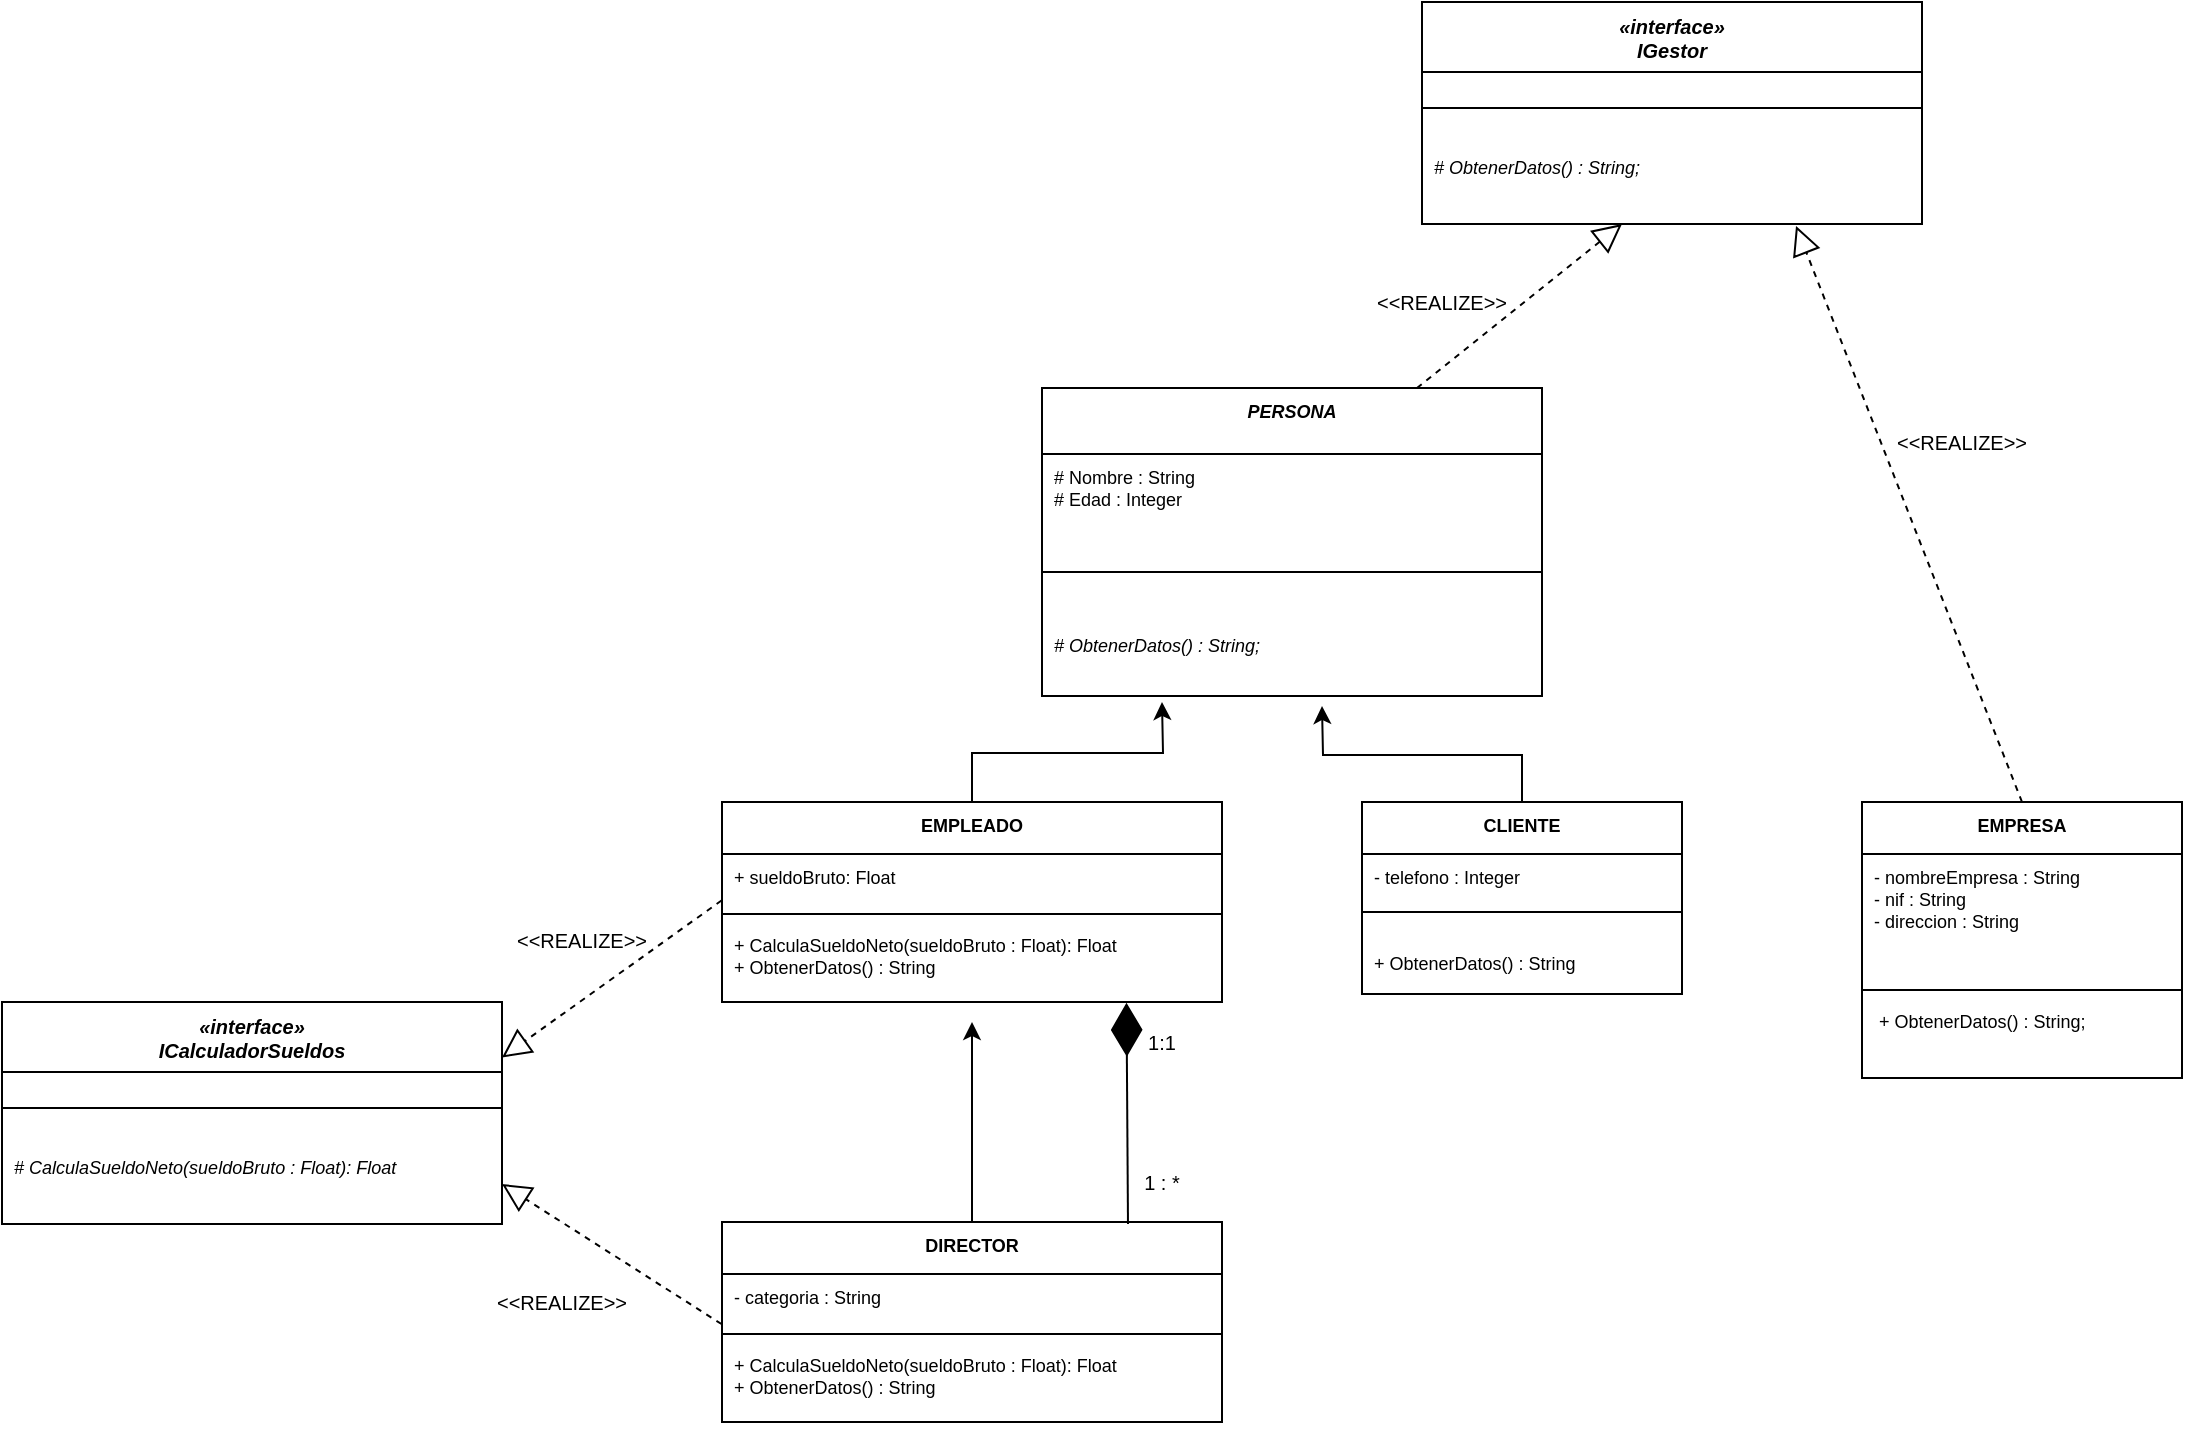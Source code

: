 <mxfile version="12.5.3" type="device"><diagram id="GBPKxiM77BmG1CL8lpQi" name="Page-1"><mxGraphModel dx="2577" dy="1594" grid="1" gridSize="10" guides="1" tooltips="1" connect="1" arrows="1" fold="1" page="1" pageScale="1" pageWidth="827" pageHeight="1169" math="0" shadow="0"><root><mxCell id="0"/><mxCell id="1" parent="0"/><mxCell id="RS5ya73VScF_5bANbgHo-1" value="EMPRESA" style="swimlane;fontStyle=1;align=center;verticalAlign=top;childLayout=stackLayout;horizontal=1;startSize=26;horizontalStack=0;resizeParent=1;resizeParentMax=0;resizeLast=0;collapsible=1;marginBottom=0;fontSize=9;" vertex="1" parent="1"><mxGeometry x="-20" y="130" width="160" height="138" as="geometry"/></mxCell><mxCell id="RS5ya73VScF_5bANbgHo-2" value="- nombreEmpresa : String&#10;- nif : String&#10;- direccion : String" style="text;strokeColor=none;fillColor=none;align=left;verticalAlign=top;spacingLeft=4;spacingRight=4;overflow=hidden;rotatable=0;points=[[0,0.5],[1,0.5]];portConstraint=eastwest;fontSize=9;" vertex="1" parent="RS5ya73VScF_5bANbgHo-1"><mxGeometry y="26" width="160" height="64" as="geometry"/></mxCell><mxCell id="RS5ya73VScF_5bANbgHo-3" value="" style="line;strokeWidth=1;fillColor=none;align=left;verticalAlign=middle;spacingTop=-1;spacingLeft=3;spacingRight=3;rotatable=0;labelPosition=right;points=[];portConstraint=eastwest;fontSize=9;" vertex="1" parent="RS5ya73VScF_5bANbgHo-1"><mxGeometry y="90" width="160" height="8" as="geometry"/></mxCell><mxCell id="RS5ya73VScF_5bANbgHo-52" value=" + ObtenerDatos() : String;" style="text;strokeColor=none;fillColor=none;align=left;verticalAlign=top;spacingLeft=4;spacingRight=4;overflow=hidden;rotatable=0;points=[[0,0.5],[1,0.5]];portConstraint=eastwest;fontSize=9;fontStyle=0" vertex="1" parent="RS5ya73VScF_5bANbgHo-1"><mxGeometry y="98" width="160" height="40" as="geometry"/></mxCell><mxCell id="RS5ya73VScF_5bANbgHo-5" value="PERSONA" style="swimlane;fontStyle=3;align=center;verticalAlign=top;childLayout=stackLayout;horizontal=1;startSize=33;horizontalStack=0;resizeParent=1;resizeParentMax=0;resizeLast=0;collapsible=1;marginBottom=0;fontSize=9;" vertex="1" parent="1"><mxGeometry x="-430" y="-77" width="250" height="154" as="geometry"/></mxCell><mxCell id="RS5ya73VScF_5bANbgHo-6" value="# Nombre : String&#10;# Edad : Integer" style="text;strokeColor=none;fillColor=none;align=left;verticalAlign=top;spacingLeft=4;spacingRight=4;overflow=hidden;rotatable=0;points=[[0,0.5],[1,0.5]];portConstraint=eastwest;fontSize=9;" vertex="1" parent="RS5ya73VScF_5bANbgHo-5"><mxGeometry y="33" width="250" height="34" as="geometry"/></mxCell><mxCell id="RS5ya73VScF_5bANbgHo-7" value="" style="line;strokeWidth=1;fillColor=none;align=left;verticalAlign=middle;spacingTop=-1;spacingLeft=3;spacingRight=3;rotatable=0;labelPosition=right;points=[];portConstraint=eastwest;fontSize=9;" vertex="1" parent="RS5ya73VScF_5bANbgHo-5"><mxGeometry y="67" width="250" height="50" as="geometry"/></mxCell><mxCell id="RS5ya73VScF_5bANbgHo-53" value="# ObtenerDatos() : String;" style="text;strokeColor=none;fillColor=none;align=left;verticalAlign=top;spacingLeft=4;spacingRight=4;overflow=hidden;rotatable=0;points=[[0,0.5],[1,0.5]];portConstraint=eastwest;fontSize=9;fontStyle=2" vertex="1" parent="RS5ya73VScF_5bANbgHo-5"><mxGeometry y="117" width="250" height="37" as="geometry"/></mxCell><mxCell id="RS5ya73VScF_5bANbgHo-62" style="edgeStyle=orthogonalEdgeStyle;rounded=0;orthogonalLoop=1;jettySize=auto;html=1;exitX=0.5;exitY=0;exitDx=0;exitDy=0;fontSize=10;" edge="1" parent="1" source="RS5ya73VScF_5bANbgHo-9"><mxGeometry relative="1" as="geometry"><mxPoint x="-370" y="80" as="targetPoint"/></mxGeometry></mxCell><mxCell id="RS5ya73VScF_5bANbgHo-9" value="EMPLEADO" style="swimlane;fontStyle=1;align=center;verticalAlign=top;childLayout=stackLayout;horizontal=1;startSize=26;horizontalStack=0;resizeParent=1;resizeParentMax=0;resizeLast=0;collapsible=1;marginBottom=0;fontSize=9;" vertex="1" parent="1"><mxGeometry x="-590" y="130" width="250" height="100" as="geometry"/></mxCell><mxCell id="RS5ya73VScF_5bANbgHo-10" value="+ sueldoBruto: Float" style="text;strokeColor=none;fillColor=none;align=left;verticalAlign=top;spacingLeft=4;spacingRight=4;overflow=hidden;rotatable=0;points=[[0,0.5],[1,0.5]];portConstraint=eastwest;fontSize=9;" vertex="1" parent="RS5ya73VScF_5bANbgHo-9"><mxGeometry y="26" width="250" height="26" as="geometry"/></mxCell><mxCell id="RS5ya73VScF_5bANbgHo-11" value="" style="line;strokeWidth=1;fillColor=none;align=left;verticalAlign=middle;spacingTop=-1;spacingLeft=3;spacingRight=3;rotatable=0;labelPosition=right;points=[];portConstraint=eastwest;fontSize=9;" vertex="1" parent="RS5ya73VScF_5bANbgHo-9"><mxGeometry y="52" width="250" height="8" as="geometry"/></mxCell><mxCell id="RS5ya73VScF_5bANbgHo-12" value="+ CalculaSueldoNeto(sueldoBruto : Float): Float &#10;+ ObtenerDatos() : String" style="text;strokeColor=none;fillColor=none;align=left;verticalAlign=top;spacingLeft=4;spacingRight=4;overflow=hidden;rotatable=0;points=[[0,0.5],[1,0.5]];portConstraint=eastwest;fontSize=9;" vertex="1" parent="RS5ya73VScF_5bANbgHo-9"><mxGeometry y="60" width="250" height="40" as="geometry"/></mxCell><mxCell id="RS5ya73VScF_5bANbgHo-63" style="edgeStyle=orthogonalEdgeStyle;rounded=0;orthogonalLoop=1;jettySize=auto;html=1;exitX=0.5;exitY=0;exitDx=0;exitDy=0;fontSize=10;" edge="1" parent="1" source="RS5ya73VScF_5bANbgHo-13"><mxGeometry relative="1" as="geometry"><mxPoint x="-290" y="82" as="targetPoint"/></mxGeometry></mxCell><mxCell id="RS5ya73VScF_5bANbgHo-13" value="CLIENTE" style="swimlane;fontStyle=1;align=center;verticalAlign=top;childLayout=stackLayout;horizontal=1;startSize=26;horizontalStack=0;resizeParent=1;resizeParentMax=0;resizeLast=0;collapsible=1;marginBottom=0;fontSize=9;" vertex="1" parent="1"><mxGeometry x="-270" y="130" width="160" height="96" as="geometry"/></mxCell><mxCell id="RS5ya73VScF_5bANbgHo-14" value="- telefono : Integer" style="text;strokeColor=none;fillColor=none;align=left;verticalAlign=top;spacingLeft=4;spacingRight=4;overflow=hidden;rotatable=0;points=[[0,0.5],[1,0.5]];portConstraint=eastwest;fontSize=9;" vertex="1" parent="RS5ya73VScF_5bANbgHo-13"><mxGeometry y="26" width="160" height="26" as="geometry"/></mxCell><mxCell id="RS5ya73VScF_5bANbgHo-15" value="" style="line;strokeWidth=1;fillColor=none;align=left;verticalAlign=middle;spacingTop=-1;spacingLeft=3;spacingRight=3;rotatable=0;labelPosition=right;points=[];portConstraint=eastwest;fontSize=9;" vertex="1" parent="RS5ya73VScF_5bANbgHo-13"><mxGeometry y="52" width="160" height="6" as="geometry"/></mxCell><mxCell id="RS5ya73VScF_5bANbgHo-56" value=" &#10;+ ObtenerDatos() : String" style="text;strokeColor=none;fillColor=none;align=left;verticalAlign=top;spacingLeft=4;spacingRight=4;overflow=hidden;rotatable=0;points=[[0,0.5],[1,0.5]];portConstraint=eastwest;fontSize=9;" vertex="1" parent="RS5ya73VScF_5bANbgHo-13"><mxGeometry y="58" width="160" height="38" as="geometry"/></mxCell><mxCell id="RS5ya73VScF_5bANbgHo-64" style="edgeStyle=orthogonalEdgeStyle;rounded=0;orthogonalLoop=1;jettySize=auto;html=1;exitX=0.5;exitY=0;exitDx=0;exitDy=0;fontSize=10;" edge="1" parent="1" source="RS5ya73VScF_5bANbgHo-30"><mxGeometry relative="1" as="geometry"><mxPoint x="-465" y="240" as="targetPoint"/></mxGeometry></mxCell><mxCell id="RS5ya73VScF_5bANbgHo-30" value="DIRECTOR" style="swimlane;fontStyle=1;align=center;verticalAlign=top;childLayout=stackLayout;horizontal=1;startSize=26;horizontalStack=0;resizeParent=1;resizeParentMax=0;resizeLast=0;collapsible=1;marginBottom=0;fontSize=9;" vertex="1" parent="1"><mxGeometry x="-590" y="340" width="250" height="100" as="geometry"/></mxCell><mxCell id="RS5ya73VScF_5bANbgHo-31" value="- categoria : String" style="text;strokeColor=none;fillColor=none;align=left;verticalAlign=top;spacingLeft=4;spacingRight=4;overflow=hidden;rotatable=0;points=[[0,0.5],[1,0.5]];portConstraint=eastwest;fontSize=9;" vertex="1" parent="RS5ya73VScF_5bANbgHo-30"><mxGeometry y="26" width="250" height="26" as="geometry"/></mxCell><mxCell id="RS5ya73VScF_5bANbgHo-32" value="" style="line;strokeWidth=1;fillColor=none;align=left;verticalAlign=middle;spacingTop=-1;spacingLeft=3;spacingRight=3;rotatable=0;labelPosition=right;points=[];portConstraint=eastwest;fontSize=9;" vertex="1" parent="RS5ya73VScF_5bANbgHo-30"><mxGeometry y="52" width="250" height="8" as="geometry"/></mxCell><mxCell id="RS5ya73VScF_5bANbgHo-57" value="+ CalculaSueldoNeto(sueldoBruto : Float): Float &#10;+ ObtenerDatos() : String" style="text;strokeColor=none;fillColor=none;align=left;verticalAlign=top;spacingLeft=4;spacingRight=4;overflow=hidden;rotatable=0;points=[[0,0.5],[1,0.5]];portConstraint=eastwest;fontSize=9;" vertex="1" parent="RS5ya73VScF_5bANbgHo-30"><mxGeometry y="60" width="250" height="40" as="geometry"/></mxCell><mxCell id="RS5ya73VScF_5bANbgHo-47" value="«interface»&#10;IGestor" style="swimlane;fontStyle=3;align=center;verticalAlign=top;childLayout=stackLayout;horizontal=1;startSize=35;horizontalStack=0;resizeParent=1;resizeParentMax=0;resizeLast=0;collapsible=1;marginBottom=0;fontSize=10;" vertex="1" parent="1"><mxGeometry x="-240" y="-270" width="250" height="111" as="geometry"/></mxCell><mxCell id="RS5ya73VScF_5bANbgHo-49" value="" style="line;strokeWidth=1;fillColor=none;align=left;verticalAlign=middle;spacingTop=-1;spacingLeft=3;spacingRight=3;rotatable=0;labelPosition=right;points=[];portConstraint=eastwest;fontSize=9;" vertex="1" parent="RS5ya73VScF_5bANbgHo-47"><mxGeometry y="35" width="250" height="36" as="geometry"/></mxCell><mxCell id="RS5ya73VScF_5bANbgHo-50" value="# ObtenerDatos() : String;" style="text;strokeColor=none;fillColor=none;align=left;verticalAlign=top;spacingLeft=4;spacingRight=4;overflow=hidden;rotatable=0;points=[[0,0.5],[1,0.5]];portConstraint=eastwest;fontSize=9;fontStyle=2" vertex="1" parent="RS5ya73VScF_5bANbgHo-47"><mxGeometry y="71" width="250" height="40" as="geometry"/></mxCell><mxCell id="RS5ya73VScF_5bANbgHo-58" value="«interface»&#10;ICalculadorSueldos" style="swimlane;fontStyle=3;align=center;verticalAlign=top;childLayout=stackLayout;horizontal=1;startSize=35;horizontalStack=0;resizeParent=1;resizeParentMax=0;resizeLast=0;collapsible=1;marginBottom=0;fontSize=10;" vertex="1" parent="1"><mxGeometry x="-950" y="230" width="250" height="111" as="geometry"/></mxCell><mxCell id="RS5ya73VScF_5bANbgHo-59" value="" style="line;strokeWidth=1;fillColor=none;align=left;verticalAlign=middle;spacingTop=-1;spacingLeft=3;spacingRight=3;rotatable=0;labelPosition=right;points=[];portConstraint=eastwest;fontSize=9;" vertex="1" parent="RS5ya73VScF_5bANbgHo-58"><mxGeometry y="35" width="250" height="36" as="geometry"/></mxCell><mxCell id="RS5ya73VScF_5bANbgHo-60" value="# CalculaSueldoNeto(sueldoBruto : Float): Float " style="text;strokeColor=none;fillColor=none;align=left;verticalAlign=top;spacingLeft=4;spacingRight=4;overflow=hidden;rotatable=0;points=[[0,0.5],[1,0.5]];portConstraint=eastwest;fontSize=9;fontStyle=2" vertex="1" parent="RS5ya73VScF_5bANbgHo-58"><mxGeometry y="71" width="250" height="40" as="geometry"/></mxCell><mxCell id="RS5ya73VScF_5bANbgHo-65" value="" style="endArrow=block;dashed=1;endFill=0;endSize=12;html=1;fontSize=10;entryX=1;entryY=0.5;entryDx=0;entryDy=0;exitX=-0.001;exitY=0.962;exitDx=0;exitDy=0;exitPerimeter=0;" edge="1" parent="1" source="RS5ya73VScF_5bANbgHo-31" target="RS5ya73VScF_5bANbgHo-60"><mxGeometry width="160" relative="1" as="geometry"><mxPoint x="-950" y="460" as="sourcePoint"/><mxPoint x="-790" y="460" as="targetPoint"/></mxGeometry></mxCell><mxCell id="RS5ya73VScF_5bANbgHo-66" value="" style="endArrow=block;dashed=1;endFill=0;endSize=12;html=1;fontSize=10;entryX=1;entryY=0.25;entryDx=0;entryDy=0;exitX=-0.001;exitY=0.894;exitDx=0;exitDy=0;exitPerimeter=0;" edge="1" parent="1" source="RS5ya73VScF_5bANbgHo-10" target="RS5ya73VScF_5bANbgHo-58"><mxGeometry width="160" relative="1" as="geometry"><mxPoint x="-950" y="460" as="sourcePoint"/><mxPoint x="-790" y="460" as="targetPoint"/></mxGeometry></mxCell><mxCell id="RS5ya73VScF_5bANbgHo-68" value="&amp;lt;&amp;lt;REALIZE&amp;gt;&amp;gt;" style="text;html=1;strokeColor=none;fillColor=none;align=center;verticalAlign=middle;whiteSpace=wrap;rounded=0;fontSize=10;" vertex="1" parent="1"><mxGeometry x="-680" y="189" width="40" height="20" as="geometry"/></mxCell><mxCell id="RS5ya73VScF_5bANbgHo-69" value="&amp;lt;&amp;lt;REALIZE&amp;gt;&amp;gt;" style="text;html=1;strokeColor=none;fillColor=none;align=center;verticalAlign=middle;whiteSpace=wrap;rounded=0;fontSize=10;" vertex="1" parent="1"><mxGeometry x="-690" y="370" width="40" height="20" as="geometry"/></mxCell><mxCell id="RS5ya73VScF_5bANbgHo-70" value="1:1" style="text;html=1;strokeColor=none;fillColor=none;align=center;verticalAlign=middle;whiteSpace=wrap;rounded=0;fontSize=10;" vertex="1" parent="1"><mxGeometry x="-390" y="240" width="40" height="20" as="geometry"/></mxCell><mxCell id="RS5ya73VScF_5bANbgHo-71" value="1 : *" style="text;html=1;strokeColor=none;fillColor=none;align=center;verticalAlign=middle;whiteSpace=wrap;rounded=0;fontSize=10;" vertex="1" parent="1"><mxGeometry x="-390" y="310" width="40" height="20" as="geometry"/></mxCell><mxCell id="RS5ya73VScF_5bANbgHo-74" value="" style="endArrow=block;dashed=1;endFill=0;endSize=12;html=1;fontSize=10;entryX=0.748;entryY=1.025;entryDx=0;entryDy=0;entryPerimeter=0;exitX=0.5;exitY=0;exitDx=0;exitDy=0;" edge="1" parent="1" source="RS5ya73VScF_5bANbgHo-1" target="RS5ya73VScF_5bANbgHo-50"><mxGeometry width="160" relative="1" as="geometry"><mxPoint x="-490" y="460" as="sourcePoint"/><mxPoint x="-330" y="460" as="targetPoint"/></mxGeometry></mxCell><mxCell id="RS5ya73VScF_5bANbgHo-75" value="" style="endArrow=block;dashed=1;endFill=0;endSize=12;html=1;fontSize=10;exitX=0.75;exitY=0;exitDx=0;exitDy=0;" edge="1" parent="1" source="RS5ya73VScF_5bANbgHo-5" target="RS5ya73VScF_5bANbgHo-50"><mxGeometry width="160" relative="1" as="geometry"><mxPoint x="70.0" y="140" as="sourcePoint"/><mxPoint x="-43.0" y="-148" as="targetPoint"/></mxGeometry></mxCell><mxCell id="RS5ya73VScF_5bANbgHo-76" value="&amp;lt;&amp;lt;REALIZE&amp;gt;&amp;gt;" style="text;html=1;strokeColor=none;fillColor=none;align=center;verticalAlign=middle;whiteSpace=wrap;rounded=0;fontSize=10;" vertex="1" parent="1"><mxGeometry x="-250" y="-130" width="40" height="20" as="geometry"/></mxCell><mxCell id="RS5ya73VScF_5bANbgHo-77" value="&amp;lt;&amp;lt;REALIZE&amp;gt;&amp;gt;" style="text;html=1;strokeColor=none;fillColor=none;align=center;verticalAlign=middle;whiteSpace=wrap;rounded=0;fontSize=10;" vertex="1" parent="1"><mxGeometry x="10" y="-60" width="40" height="20" as="geometry"/></mxCell><mxCell id="RS5ya73VScF_5bANbgHo-78" value="" style="endArrow=diamondThin;endFill=1;endSize=24;html=1;fontSize=10;entryX=0.809;entryY=1.01;entryDx=0;entryDy=0;entryPerimeter=0;exitX=0.812;exitY=0.01;exitDx=0;exitDy=0;exitPerimeter=0;" edge="1" parent="1" source="RS5ya73VScF_5bANbgHo-30" target="RS5ya73VScF_5bANbgHo-12"><mxGeometry width="160" relative="1" as="geometry"><mxPoint x="-570" y="460" as="sourcePoint"/><mxPoint x="-410" y="460" as="targetPoint"/></mxGeometry></mxCell></root></mxGraphModel></diagram></mxfile>